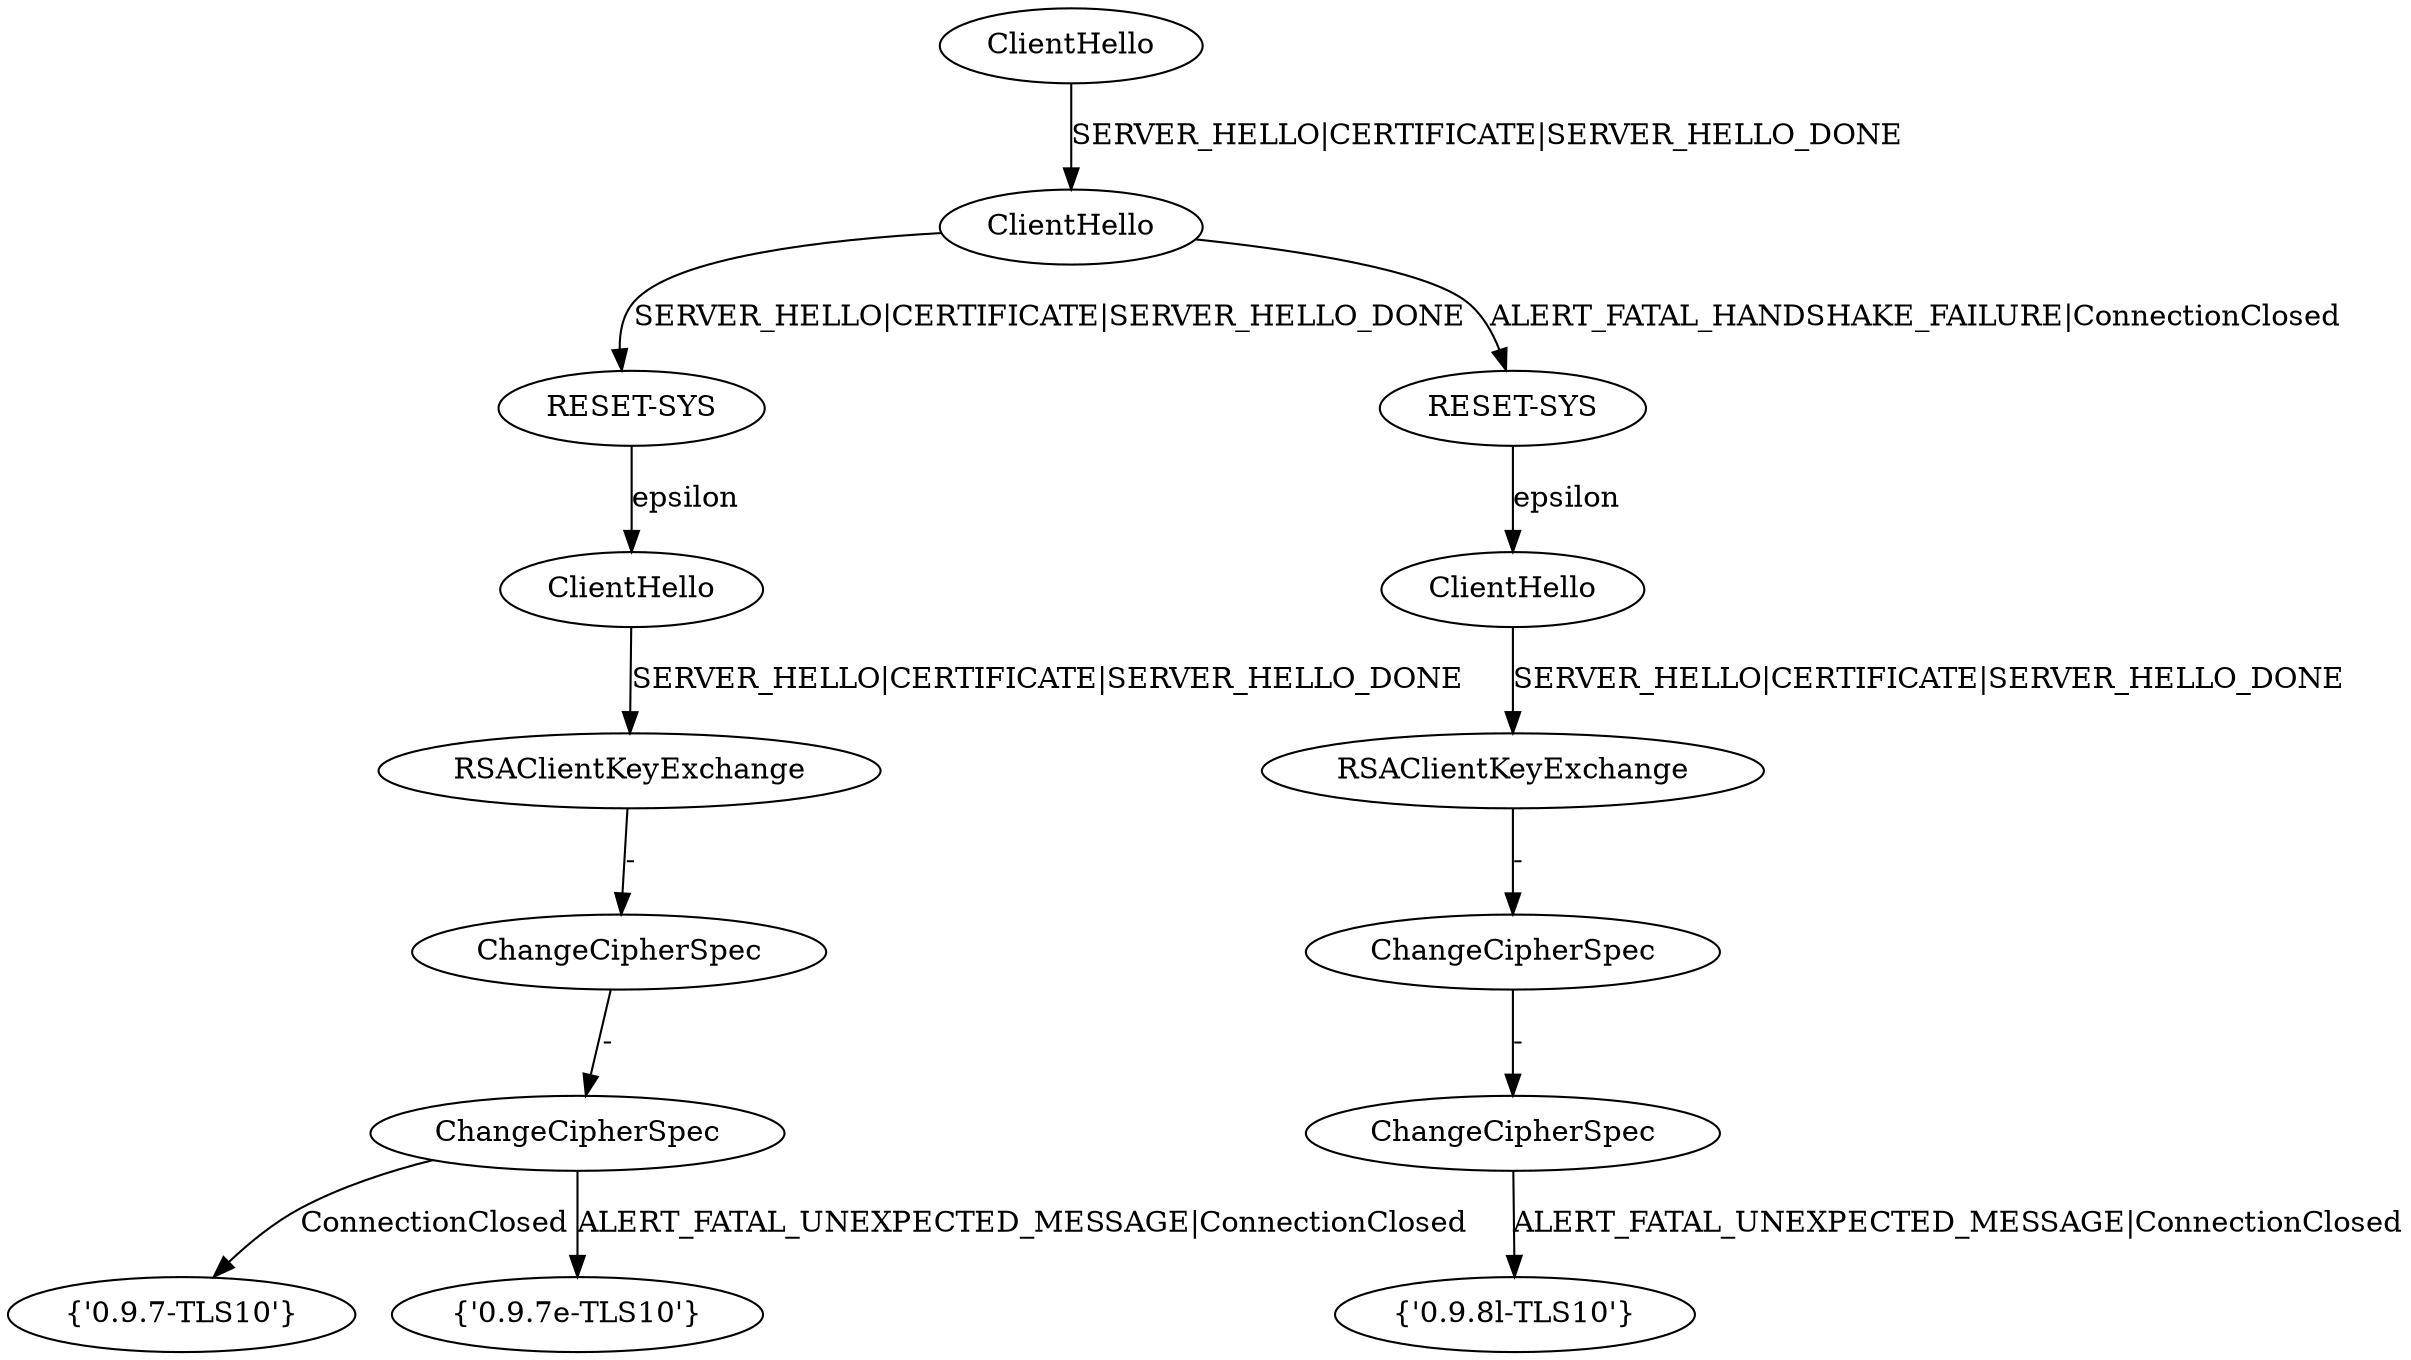 digraph "" {
	node [label="\N"];
	a0	[label=ClientHello];
	a1	[label=ClientHello];
	a0 -> a1	[key=0,
		label="SERVER_HELLO|CERTIFICATE|SERVER_HELLO_DONE"];
	a2	[label="RESET-SYS"];
	a1 -> a2	[key=0,
		label="SERVER_HELLO|CERTIFICATE|SERVER_HELLO_DONE"];
	a3	[label="RESET-SYS"];
	a1 -> a3	[key=0,
		label="ALERT_FATAL_HANDSHAKE_FAILURE|ConnectionClosed"];
	a5	[label=ClientHello];
	a2 -> a5	[key=0,
		label=epsilon];
	a4	[label=ClientHello];
	a3 -> a4	[key=0,
		label=epsilon];
	a6	[label=RSAClientKeyExchange];
	a4 -> a6	[key=0,
		label="SERVER_HELLO|CERTIFICATE|SERVER_HELLO_DONE"];
	a10	[label=RSAClientKeyExchange];
	a5 -> a10	[key=0,
		label="SERVER_HELLO|CERTIFICATE|SERVER_HELLO_DONE"];
	a7	[label=ChangeCipherSpec];
	a6 -> a7	[key=0,
		label="-"];
	a8	[label=ChangeCipherSpec];
	a7 -> a8	[key=0,
		label="-"];
	a9	[label="{'0.9.8l-TLS10'}"];
	a8 -> a9	[key=0,
		label="ALERT_FATAL_UNEXPECTED_MESSAGE|ConnectionClosed"];
	a11	[label=ChangeCipherSpec];
	a10 -> a11	[key=0,
		label="-"];
	a12	[label=ChangeCipherSpec];
	a11 -> a12	[key=0,
		label="-"];
	a13	[label="{'0.9.7-TLS10'}"];
	a12 -> a13	[key=0,
		label=ConnectionClosed];
	a14	[label="{'0.9.7e-TLS10'}"];
	a12 -> a14	[key=0,
		label="ALERT_FATAL_UNEXPECTED_MESSAGE|ConnectionClosed"];
}
